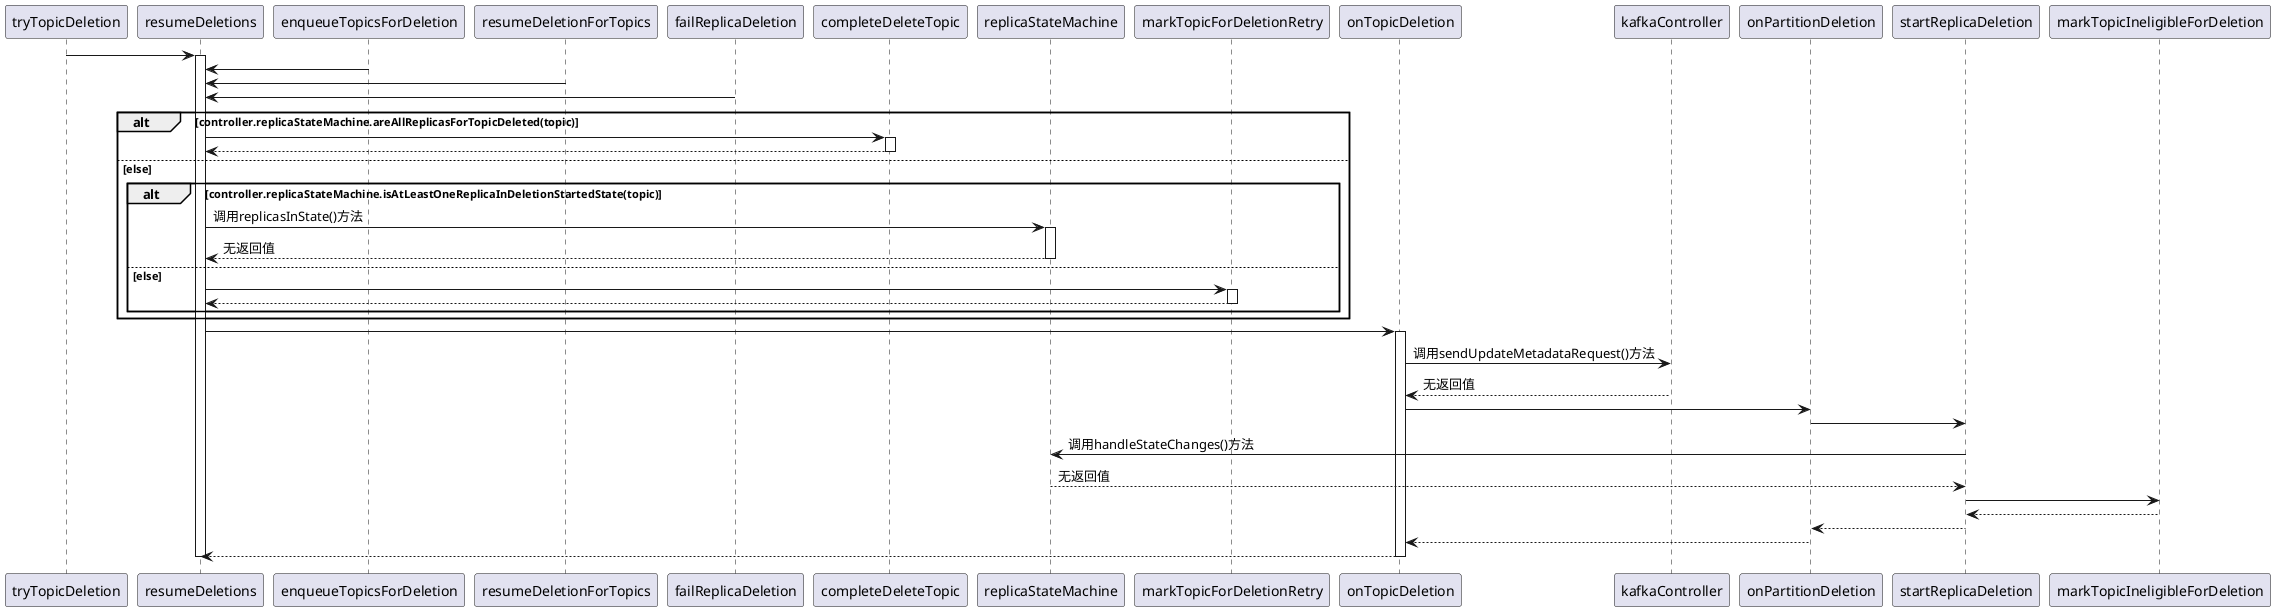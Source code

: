 @startuml
tryTopicDeletion-> resumeDeletions
activate resumeDeletions
enqueueTopicsForDeletion-> resumeDeletions

resumeDeletionForTopics-> resumeDeletions
failReplicaDeletion-> resumeDeletions 

alt controller.replicaStateMachine.areAllReplicasForTopicDeleted(topic)
resumeDeletions-> completeDeleteTopic
activate completeDeleteTopic
completeDeleteTopic--> resumeDeletions
deactivate completeDeleteTopic
else else
alt controller.replicaStateMachine.isAtLeastOneReplicaInDeletionStartedState(topic)
resumeDeletions -> replicaStateMachine: 调用replicasInState()方法
activate replicaStateMachine
replicaStateMachine--> resumeDeletions: 无返回值
deactivate replicaStateMachine
else else
resumeDeletions-> markTopicForDeletionRetry
activate markTopicForDeletionRetry
markTopicForDeletionRetry--> resumeDeletions
deactivate markTopicForDeletionRetry
end
end

resumeDeletions -> onTopicDeletion
activate onTopicDeletion

onTopicDeletion -> kafkaController: 调用sendUpdateMetadataRequest()方法
kafkaController --> onTopicDeletion: 无返回值

onTopicDeletion -> onPartitionDeletion
onPartitionDeletion -> startReplicaDeletion

startReplicaDeletion -> replicaStateMachine: 调用handleStateChanges()方法
replicaStateMachine --> startReplicaDeletion: 无返回值
startReplicaDeletion -> markTopicIneligibleForDeletion
markTopicIneligibleForDeletion --> startReplicaDeletion

startReplicaDeletion --> onPartitionDeletion
onPartitionDeletion --> onTopicDeletion

onTopicDeletion --> resumeDeletions
deactivate onTopicDeletion
deactivate resumeDeletions


' handleStateChanges-> controllerChannelManager: 调用newBatch方法
' controllerChannelManager-> handleStateChanges:无返回值

' handleStateChanges-> doHandleStateChanges

' opt uninitializedPartitions.nonEmpty
' doHandleStateChanges-> initializeLeaderAndIsrForPartitions
' initializeLeaderAndIsrForPartitions-> controllerChannelManager: 调用addLeaderAndIsrRequestForBrokers方法
' controllerChannelManager-> initializeLeaderAndIsrForPartitions: 无返回值
' initializeLeaderAndIsrForPartitions-> doHandleStateChanges
' end

' opt partitionsToElectLeader.nonEmpty
' doHandleStateChanges-> electLeaderForPartitions
' electLeaderForPartitions-> doElectLeaderForPartitions

' opt partitionLeaderElectionStrategy match OfflinePartitionLeaderElectionStrategy
' doElectLeaderForPartitions-> leaderForOffline
' leaderForOffline-> doElectLeaderForPartitions
' end
' opt partitionLeaderElectionStrategy match ReassignPartitionLeaderElectionStrategy
' doElectLeaderForPartitions-> leaderForReassign
' leaderForReassign-> doElectLeaderForPartitions
' end
' opt partitionLeaderElectionStrategy match PreferredReplicaPartitionLeaderElectionStrategy
' doElectLeaderForPartitions-> leaderForPreferredReplica 
' leaderForPreferredReplica-> doElectLeaderForPartitions
' end
' opt partitionLeaderElectionStrategy match ControlledShutdownPartitionLeaderElectionStrategy
' doElectLeaderForPartitions-> leaderForControlledShutdown
' leaderForControlledShutdown-> doElectLeaderForPartitions 
' end

' doElectLeaderForPartitions-> electLeaderForPartitions 
' electLeaderForPartitions-> doHandleStateChanges
' end

' doHandleStateChanges-> handleStateChanges

' handleStateChanges-> controllerChannelManager: 调用sendRequestsToBrokers方法
' controllerChannelManager-> handleStateChanges:无返回值

' triggerOnlinePartitionStateChange-> startup
' handleStateChanges-> triggerOnlinePartitionStateChange 

@enduml
